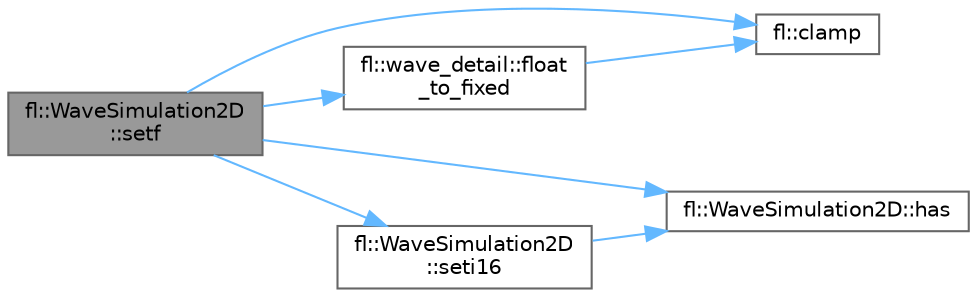 digraph "fl::WaveSimulation2D::setf"
{
 // INTERACTIVE_SVG=YES
 // LATEX_PDF_SIZE
  bgcolor="transparent";
  edge [fontname=Helvetica,fontsize=10,labelfontname=Helvetica,labelfontsize=10];
  node [fontname=Helvetica,fontsize=10,shape=box,height=0.2,width=0.4];
  rankdir="LR";
  Node1 [id="Node000001",label="fl::WaveSimulation2D\l::setf",height=0.2,width=0.4,color="gray40", fillcolor="grey60", style="filled", fontcolor="black",tooltip=" "];
  Node1 -> Node2 [id="edge1_Node000001_Node000002",color="steelblue1",style="solid",tooltip=" "];
  Node2 [id="Node000002",label="fl::clamp",height=0.2,width=0.4,color="grey40", fillcolor="white", style="filled",URL="$d4/d36/namespacefl_a6072e119545650c71b6544cc0ce9e355.html#a6072e119545650c71b6544cc0ce9e355",tooltip=" "];
  Node1 -> Node3 [id="edge2_Node000001_Node000003",color="steelblue1",style="solid",tooltip=" "];
  Node3 [id="Node000003",label="fl::wave_detail::float\l_to_fixed",height=0.2,width=0.4,color="grey40", fillcolor="white", style="filled",URL="$d9/d75/namespacefl_1_1wave__detail_a56eca07a74cb918e4002c1e7baa40a5d.html#a56eca07a74cb918e4002c1e7baa40a5d",tooltip=" "];
  Node3 -> Node2 [id="edge3_Node000003_Node000002",color="steelblue1",style="solid",tooltip=" "];
  Node1 -> Node4 [id="edge4_Node000001_Node000004",color="steelblue1",style="solid",tooltip=" "];
  Node4 [id="Node000004",label="fl::WaveSimulation2D::has",height=0.2,width=0.4,color="grey40", fillcolor="white", style="filled",URL="$da/d47/classfl_1_1_wave_simulation2_d_ab5cd05c03667abbe1b971cb5ff31fac7.html#ab5cd05c03667abbe1b971cb5ff31fac7",tooltip=" "];
  Node1 -> Node5 [id="edge5_Node000001_Node000005",color="steelblue1",style="solid",tooltip=" "];
  Node5 [id="Node000005",label="fl::WaveSimulation2D\l::seti16",height=0.2,width=0.4,color="grey40", fillcolor="white", style="filled",URL="$da/d47/classfl_1_1_wave_simulation2_d_a20e603699773ea39419e3950103309f8.html#a20e603699773ea39419e3950103309f8",tooltip=" "];
  Node5 -> Node4 [id="edge6_Node000005_Node000004",color="steelblue1",style="solid",tooltip=" "];
}
